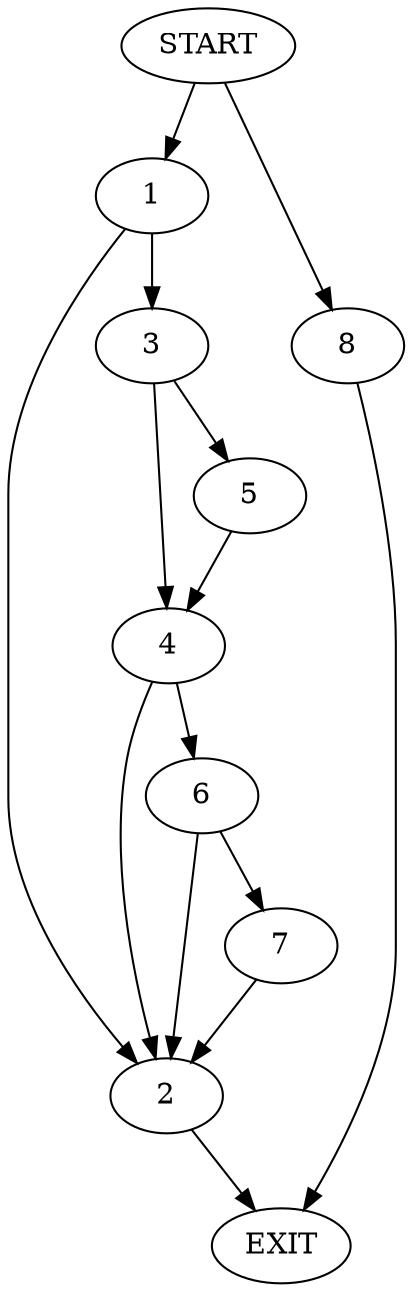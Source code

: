 digraph {
0 [label="START"]
9 [label="EXIT"]
0 -> 1
1 -> 2
1 -> 3
3 -> 4
3 -> 5
2 -> 9
4 -> 6
4 -> 2
5 -> 4
6 -> 7
6 -> 2
7 -> 2
0 -> 8
8 -> 9
}
